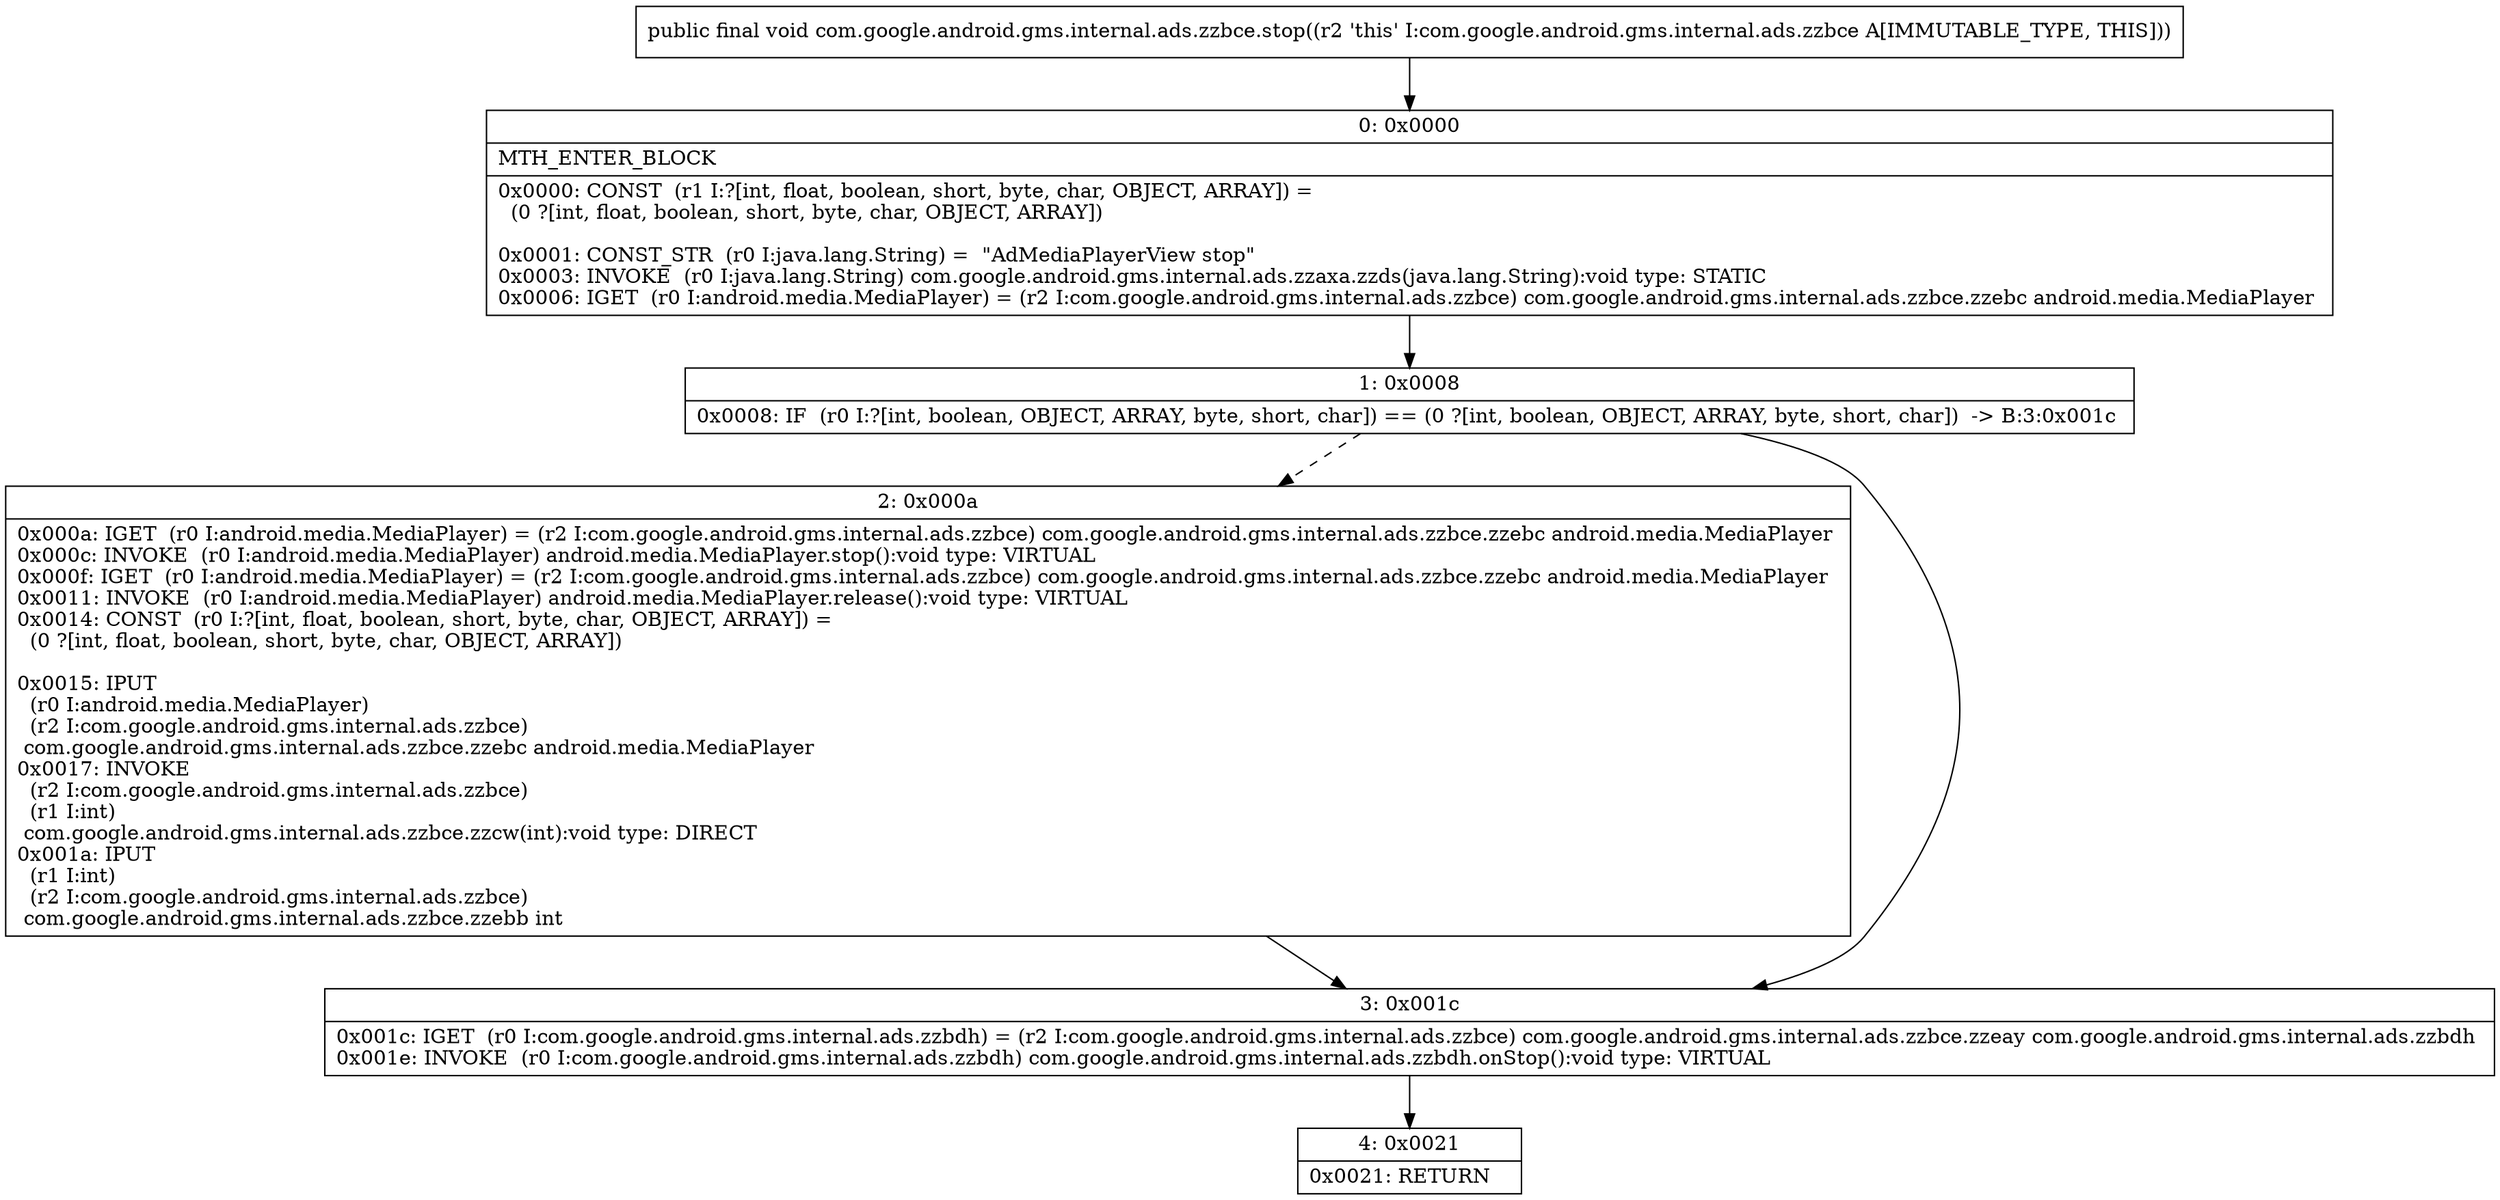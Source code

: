 digraph "CFG forcom.google.android.gms.internal.ads.zzbce.stop()V" {
Node_0 [shape=record,label="{0\:\ 0x0000|MTH_ENTER_BLOCK\l|0x0000: CONST  (r1 I:?[int, float, boolean, short, byte, char, OBJECT, ARRAY]) = \l  (0 ?[int, float, boolean, short, byte, char, OBJECT, ARRAY])\l \l0x0001: CONST_STR  (r0 I:java.lang.String) =  \"AdMediaPlayerView stop\" \l0x0003: INVOKE  (r0 I:java.lang.String) com.google.android.gms.internal.ads.zzaxa.zzds(java.lang.String):void type: STATIC \l0x0006: IGET  (r0 I:android.media.MediaPlayer) = (r2 I:com.google.android.gms.internal.ads.zzbce) com.google.android.gms.internal.ads.zzbce.zzebc android.media.MediaPlayer \l}"];
Node_1 [shape=record,label="{1\:\ 0x0008|0x0008: IF  (r0 I:?[int, boolean, OBJECT, ARRAY, byte, short, char]) == (0 ?[int, boolean, OBJECT, ARRAY, byte, short, char])  \-\> B:3:0x001c \l}"];
Node_2 [shape=record,label="{2\:\ 0x000a|0x000a: IGET  (r0 I:android.media.MediaPlayer) = (r2 I:com.google.android.gms.internal.ads.zzbce) com.google.android.gms.internal.ads.zzbce.zzebc android.media.MediaPlayer \l0x000c: INVOKE  (r0 I:android.media.MediaPlayer) android.media.MediaPlayer.stop():void type: VIRTUAL \l0x000f: IGET  (r0 I:android.media.MediaPlayer) = (r2 I:com.google.android.gms.internal.ads.zzbce) com.google.android.gms.internal.ads.zzbce.zzebc android.media.MediaPlayer \l0x0011: INVOKE  (r0 I:android.media.MediaPlayer) android.media.MediaPlayer.release():void type: VIRTUAL \l0x0014: CONST  (r0 I:?[int, float, boolean, short, byte, char, OBJECT, ARRAY]) = \l  (0 ?[int, float, boolean, short, byte, char, OBJECT, ARRAY])\l \l0x0015: IPUT  \l  (r0 I:android.media.MediaPlayer)\l  (r2 I:com.google.android.gms.internal.ads.zzbce)\l com.google.android.gms.internal.ads.zzbce.zzebc android.media.MediaPlayer \l0x0017: INVOKE  \l  (r2 I:com.google.android.gms.internal.ads.zzbce)\l  (r1 I:int)\l com.google.android.gms.internal.ads.zzbce.zzcw(int):void type: DIRECT \l0x001a: IPUT  \l  (r1 I:int)\l  (r2 I:com.google.android.gms.internal.ads.zzbce)\l com.google.android.gms.internal.ads.zzbce.zzebb int \l}"];
Node_3 [shape=record,label="{3\:\ 0x001c|0x001c: IGET  (r0 I:com.google.android.gms.internal.ads.zzbdh) = (r2 I:com.google.android.gms.internal.ads.zzbce) com.google.android.gms.internal.ads.zzbce.zzeay com.google.android.gms.internal.ads.zzbdh \l0x001e: INVOKE  (r0 I:com.google.android.gms.internal.ads.zzbdh) com.google.android.gms.internal.ads.zzbdh.onStop():void type: VIRTUAL \l}"];
Node_4 [shape=record,label="{4\:\ 0x0021|0x0021: RETURN   \l}"];
MethodNode[shape=record,label="{public final void com.google.android.gms.internal.ads.zzbce.stop((r2 'this' I:com.google.android.gms.internal.ads.zzbce A[IMMUTABLE_TYPE, THIS])) }"];
MethodNode -> Node_0;
Node_0 -> Node_1;
Node_1 -> Node_2[style=dashed];
Node_1 -> Node_3;
Node_2 -> Node_3;
Node_3 -> Node_4;
}

